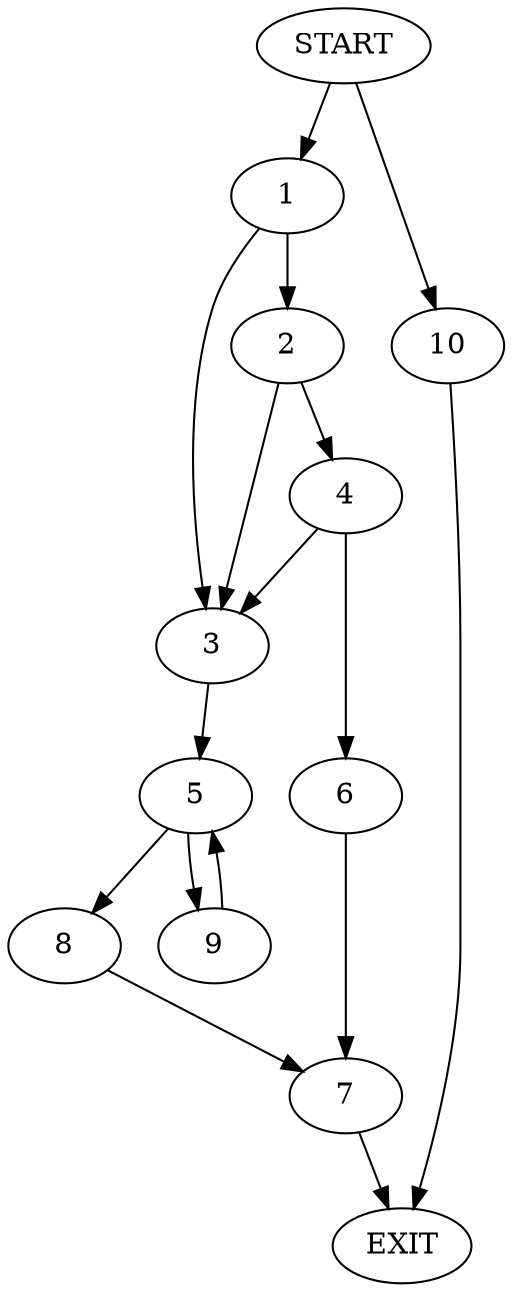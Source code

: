 digraph {
0 [label="START"]
11 [label="EXIT"]
0 -> 1
1 -> 2
1 -> 3
2 -> 4
2 -> 3
3 -> 5
4 -> 6
4 -> 3
6 -> 7
5 -> 8
5 -> 9
8 -> 7
9 -> 5
7 -> 11
0 -> 10
10 -> 11
}

